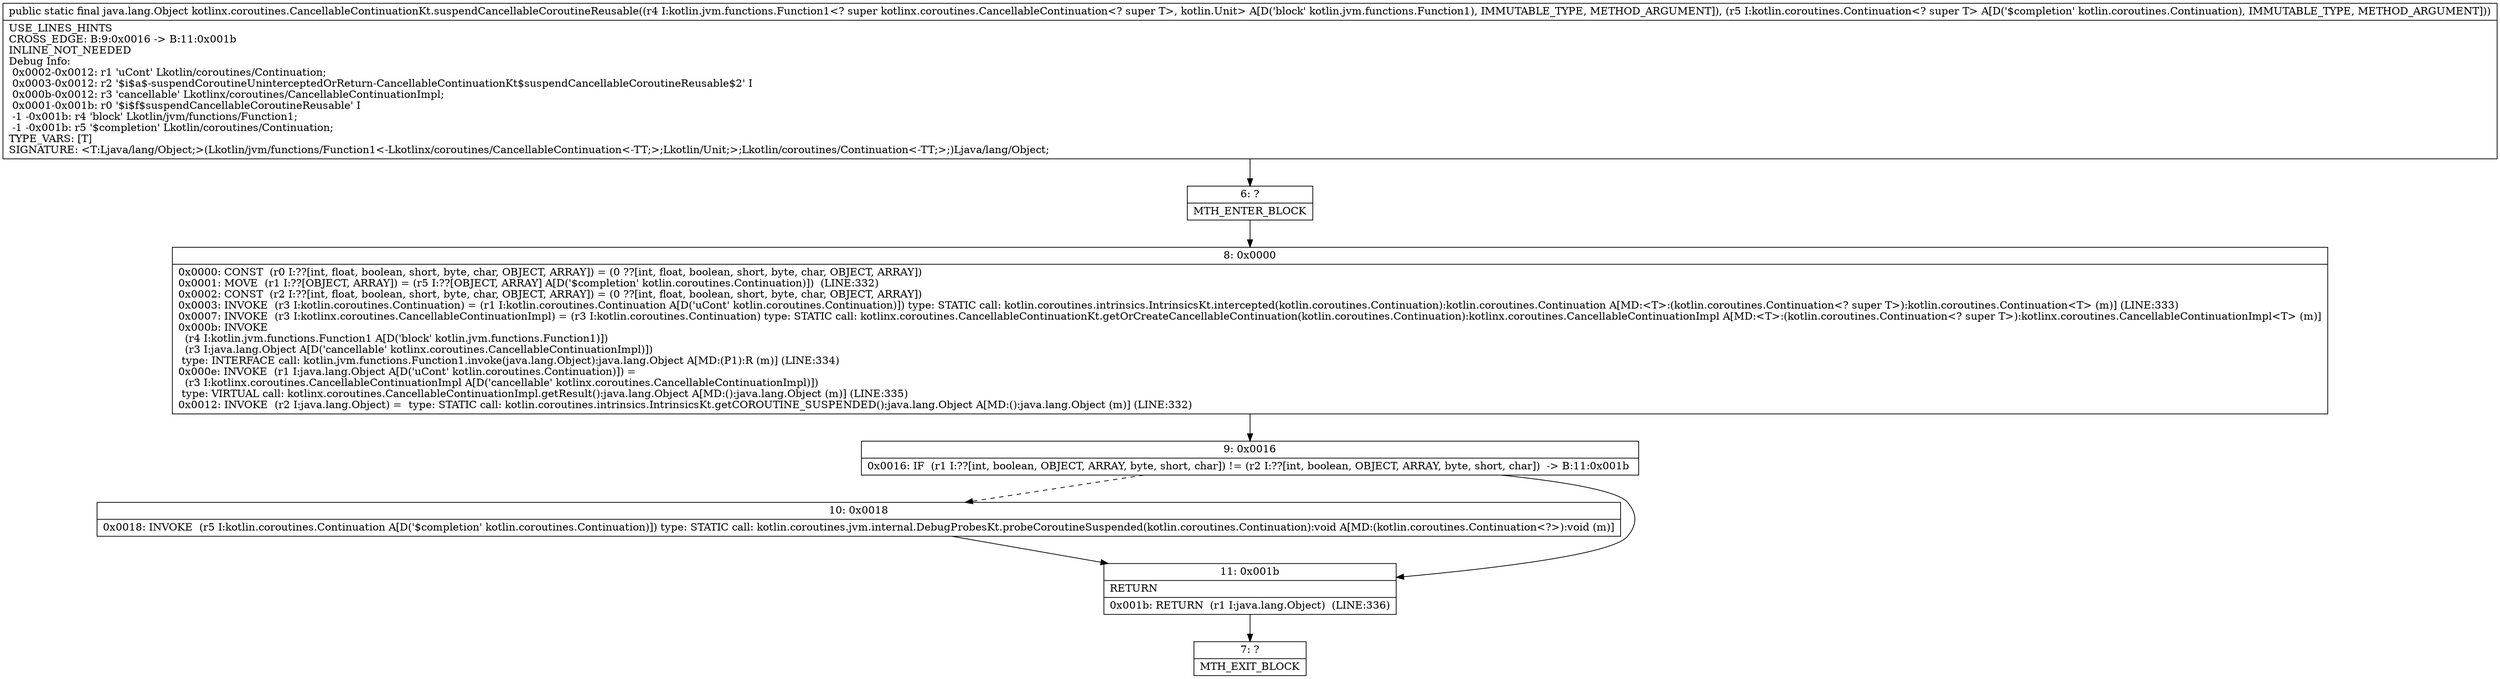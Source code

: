 digraph "CFG forkotlinx.coroutines.CancellableContinuationKt.suspendCancellableCoroutineReusable(Lkotlin\/jvm\/functions\/Function1;Lkotlin\/coroutines\/Continuation;)Ljava\/lang\/Object;" {
Node_6 [shape=record,label="{6\:\ ?|MTH_ENTER_BLOCK\l}"];
Node_8 [shape=record,label="{8\:\ 0x0000|0x0000: CONST  (r0 I:??[int, float, boolean, short, byte, char, OBJECT, ARRAY]) = (0 ??[int, float, boolean, short, byte, char, OBJECT, ARRAY]) \l0x0001: MOVE  (r1 I:??[OBJECT, ARRAY]) = (r5 I:??[OBJECT, ARRAY] A[D('$completion' kotlin.coroutines.Continuation)])  (LINE:332)\l0x0002: CONST  (r2 I:??[int, float, boolean, short, byte, char, OBJECT, ARRAY]) = (0 ??[int, float, boolean, short, byte, char, OBJECT, ARRAY]) \l0x0003: INVOKE  (r3 I:kotlin.coroutines.Continuation) = (r1 I:kotlin.coroutines.Continuation A[D('uCont' kotlin.coroutines.Continuation)]) type: STATIC call: kotlin.coroutines.intrinsics.IntrinsicsKt.intercepted(kotlin.coroutines.Continuation):kotlin.coroutines.Continuation A[MD:\<T\>:(kotlin.coroutines.Continuation\<? super T\>):kotlin.coroutines.Continuation\<T\> (m)] (LINE:333)\l0x0007: INVOKE  (r3 I:kotlinx.coroutines.CancellableContinuationImpl) = (r3 I:kotlin.coroutines.Continuation) type: STATIC call: kotlinx.coroutines.CancellableContinuationKt.getOrCreateCancellableContinuation(kotlin.coroutines.Continuation):kotlinx.coroutines.CancellableContinuationImpl A[MD:\<T\>:(kotlin.coroutines.Continuation\<? super T\>):kotlinx.coroutines.CancellableContinuationImpl\<T\> (m)]\l0x000b: INVOKE  \l  (r4 I:kotlin.jvm.functions.Function1 A[D('block' kotlin.jvm.functions.Function1)])\l  (r3 I:java.lang.Object A[D('cancellable' kotlinx.coroutines.CancellableContinuationImpl)])\l type: INTERFACE call: kotlin.jvm.functions.Function1.invoke(java.lang.Object):java.lang.Object A[MD:(P1):R (m)] (LINE:334)\l0x000e: INVOKE  (r1 I:java.lang.Object A[D('uCont' kotlin.coroutines.Continuation)]) = \l  (r3 I:kotlinx.coroutines.CancellableContinuationImpl A[D('cancellable' kotlinx.coroutines.CancellableContinuationImpl)])\l type: VIRTUAL call: kotlinx.coroutines.CancellableContinuationImpl.getResult():java.lang.Object A[MD:():java.lang.Object (m)] (LINE:335)\l0x0012: INVOKE  (r2 I:java.lang.Object) =  type: STATIC call: kotlin.coroutines.intrinsics.IntrinsicsKt.getCOROUTINE_SUSPENDED():java.lang.Object A[MD:():java.lang.Object (m)] (LINE:332)\l}"];
Node_9 [shape=record,label="{9\:\ 0x0016|0x0016: IF  (r1 I:??[int, boolean, OBJECT, ARRAY, byte, short, char]) != (r2 I:??[int, boolean, OBJECT, ARRAY, byte, short, char])  \-\> B:11:0x001b \l}"];
Node_10 [shape=record,label="{10\:\ 0x0018|0x0018: INVOKE  (r5 I:kotlin.coroutines.Continuation A[D('$completion' kotlin.coroutines.Continuation)]) type: STATIC call: kotlin.coroutines.jvm.internal.DebugProbesKt.probeCoroutineSuspended(kotlin.coroutines.Continuation):void A[MD:(kotlin.coroutines.Continuation\<?\>):void (m)]\l}"];
Node_11 [shape=record,label="{11\:\ 0x001b|RETURN\l|0x001b: RETURN  (r1 I:java.lang.Object)  (LINE:336)\l}"];
Node_7 [shape=record,label="{7\:\ ?|MTH_EXIT_BLOCK\l}"];
MethodNode[shape=record,label="{public static final java.lang.Object kotlinx.coroutines.CancellableContinuationKt.suspendCancellableCoroutineReusable((r4 I:kotlin.jvm.functions.Function1\<? super kotlinx.coroutines.CancellableContinuation\<? super T\>, kotlin.Unit\> A[D('block' kotlin.jvm.functions.Function1), IMMUTABLE_TYPE, METHOD_ARGUMENT]), (r5 I:kotlin.coroutines.Continuation\<? super T\> A[D('$completion' kotlin.coroutines.Continuation), IMMUTABLE_TYPE, METHOD_ARGUMENT]))  | USE_LINES_HINTS\lCROSS_EDGE: B:9:0x0016 \-\> B:11:0x001b\lINLINE_NOT_NEEDED\lDebug Info:\l  0x0002\-0x0012: r1 'uCont' Lkotlin\/coroutines\/Continuation;\l  0x0003\-0x0012: r2 '$i$a$\-suspendCoroutineUninterceptedOrReturn\-CancellableContinuationKt$suspendCancellableCoroutineReusable$2' I\l  0x000b\-0x0012: r3 'cancellable' Lkotlinx\/coroutines\/CancellableContinuationImpl;\l  0x0001\-0x001b: r0 '$i$f$suspendCancellableCoroutineReusable' I\l  \-1 \-0x001b: r4 'block' Lkotlin\/jvm\/functions\/Function1;\l  \-1 \-0x001b: r5 '$completion' Lkotlin\/coroutines\/Continuation;\lTYPE_VARS: [T]\lSIGNATURE: \<T:Ljava\/lang\/Object;\>(Lkotlin\/jvm\/functions\/Function1\<\-Lkotlinx\/coroutines\/CancellableContinuation\<\-TT;\>;Lkotlin\/Unit;\>;Lkotlin\/coroutines\/Continuation\<\-TT;\>;)Ljava\/lang\/Object;\l}"];
MethodNode -> Node_6;Node_6 -> Node_8;
Node_8 -> Node_9;
Node_9 -> Node_10[style=dashed];
Node_9 -> Node_11;
Node_10 -> Node_11;
Node_11 -> Node_7;
}


